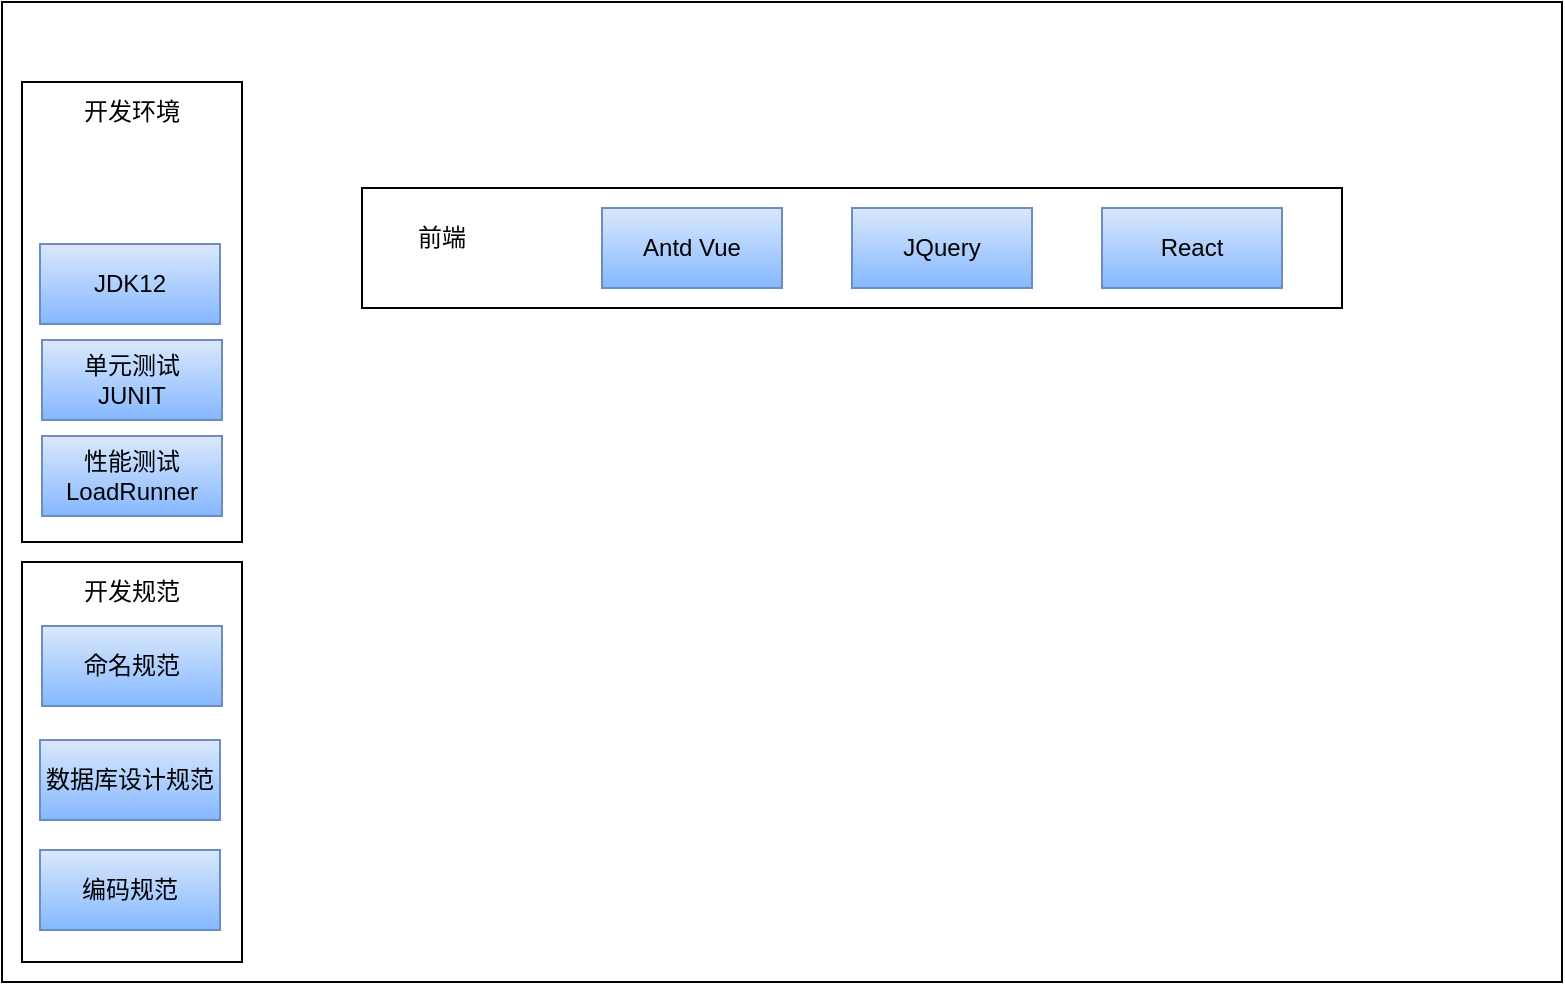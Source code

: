 <mxfile version="20.3.7" type="github">
  <diagram id="Tf-ROqd5I0BjPCLAmrv_" name="第 1 页">
    <mxGraphModel dx="1038" dy="547" grid="1" gridSize="10" guides="1" tooltips="1" connect="1" arrows="1" fold="1" page="1" pageScale="1" pageWidth="827" pageHeight="1169" math="0" shadow="0">
      <root>
        <mxCell id="0" />
        <mxCell id="1" parent="0" />
        <mxCell id="2l5vj2_Z7wzyE9L1ZZ0V-1" value="" style="rounded=0;whiteSpace=wrap;html=1;" parent="1" vertex="1">
          <mxGeometry x="40" y="150" width="780" height="490" as="geometry" />
        </mxCell>
        <mxCell id="2l5vj2_Z7wzyE9L1ZZ0V-3" value="" style="rounded=0;whiteSpace=wrap;html=1;" parent="1" vertex="1">
          <mxGeometry x="50" y="430" width="110" height="200" as="geometry" />
        </mxCell>
        <mxCell id="2l5vj2_Z7wzyE9L1ZZ0V-2" value="" style="rounded=0;whiteSpace=wrap;html=1;" parent="1" vertex="1">
          <mxGeometry x="50" y="190" width="110" height="230" as="geometry" />
        </mxCell>
        <mxCell id="2l5vj2_Z7wzyE9L1ZZ0V-8" value="JDK12" style="rounded=0;whiteSpace=wrap;html=1;fillColor=#dae8fc;strokeColor=#6c8ebf;gradientColor=#85B8FF;" parent="1" vertex="1">
          <mxGeometry x="59" y="271" width="90" height="40" as="geometry" />
        </mxCell>
        <mxCell id="2l5vj2_Z7wzyE9L1ZZ0V-9" value="单元测试&lt;br&gt;JUNIT" style="rounded=0;whiteSpace=wrap;html=1;fillColor=#dae8fc;strokeColor=#6c8ebf;gradientColor=#85B8FF;" parent="1" vertex="1">
          <mxGeometry x="60" y="319" width="90" height="40" as="geometry" />
        </mxCell>
        <mxCell id="2l5vj2_Z7wzyE9L1ZZ0V-10" value="性能测试&lt;br&gt;LoadRunner" style="rounded=0;whiteSpace=wrap;html=1;fillColor=#dae8fc;strokeColor=#6c8ebf;gradientColor=#85B8FF;" parent="1" vertex="1">
          <mxGeometry x="60" y="367" width="90" height="40" as="geometry" />
        </mxCell>
        <mxCell id="2l5vj2_Z7wzyE9L1ZZ0V-11" value="开发环境" style="text;html=1;strokeColor=none;fillColor=none;align=center;verticalAlign=middle;whiteSpace=wrap;rounded=0;" parent="1" vertex="1">
          <mxGeometry x="75" y="190" width="60" height="30" as="geometry" />
        </mxCell>
        <mxCell id="HxrzQFl6GsJWeDt-w_co-1" value="命名规范" style="rounded=0;whiteSpace=wrap;html=1;fillColor=#dae8fc;strokeColor=#6c8ebf;gradientColor=#85B8FF;" vertex="1" parent="1">
          <mxGeometry x="60" y="462" width="90" height="40" as="geometry" />
        </mxCell>
        <mxCell id="HxrzQFl6GsJWeDt-w_co-2" value="编码规范" style="rounded=0;whiteSpace=wrap;html=1;fillColor=#dae8fc;strokeColor=#6c8ebf;gradientColor=#85B8FF;" vertex="1" parent="1">
          <mxGeometry x="59" y="574" width="90" height="40" as="geometry" />
        </mxCell>
        <mxCell id="HxrzQFl6GsJWeDt-w_co-3" value="数据库设计规范" style="rounded=0;whiteSpace=wrap;html=1;fillColor=#dae8fc;strokeColor=#6c8ebf;gradientColor=#85B8FF;" vertex="1" parent="1">
          <mxGeometry x="59" y="519" width="90" height="40" as="geometry" />
        </mxCell>
        <mxCell id="HxrzQFl6GsJWeDt-w_co-4" value="开发规范" style="text;html=1;strokeColor=none;fillColor=none;align=center;verticalAlign=middle;whiteSpace=wrap;rounded=0;" vertex="1" parent="1">
          <mxGeometry x="75" y="430" width="60" height="30" as="geometry" />
        </mxCell>
        <mxCell id="HxrzQFl6GsJWeDt-w_co-6" value="" style="rounded=0;whiteSpace=wrap;html=1;gradientColor=none;" vertex="1" parent="1">
          <mxGeometry x="220" y="243" width="490" height="60" as="geometry" />
        </mxCell>
        <mxCell id="HxrzQFl6GsJWeDt-w_co-7" value="前端" style="text;html=1;strokeColor=none;fillColor=none;align=center;verticalAlign=middle;whiteSpace=wrap;rounded=0;" vertex="1" parent="1">
          <mxGeometry x="230" y="253" width="60" height="30" as="geometry" />
        </mxCell>
        <mxCell id="HxrzQFl6GsJWeDt-w_co-8" value="Antd Vue" style="rounded=0;whiteSpace=wrap;html=1;fillColor=#dae8fc;strokeColor=#6c8ebf;gradientColor=#85B8FF;" vertex="1" parent="1">
          <mxGeometry x="340" y="253" width="90" height="40" as="geometry" />
        </mxCell>
        <mxCell id="HxrzQFl6GsJWeDt-w_co-9" value="React" style="rounded=0;whiteSpace=wrap;html=1;fillColor=#dae8fc;strokeColor=#6c8ebf;gradientColor=#85B8FF;" vertex="1" parent="1">
          <mxGeometry x="590" y="253" width="90" height="40" as="geometry" />
        </mxCell>
        <mxCell id="HxrzQFl6GsJWeDt-w_co-10" value="JQuery" style="rounded=0;whiteSpace=wrap;html=1;fillColor=#dae8fc;strokeColor=#6c8ebf;gradientColor=#85B8FF;" vertex="1" parent="1">
          <mxGeometry x="465" y="253" width="90" height="40" as="geometry" />
        </mxCell>
      </root>
    </mxGraphModel>
  </diagram>
</mxfile>

